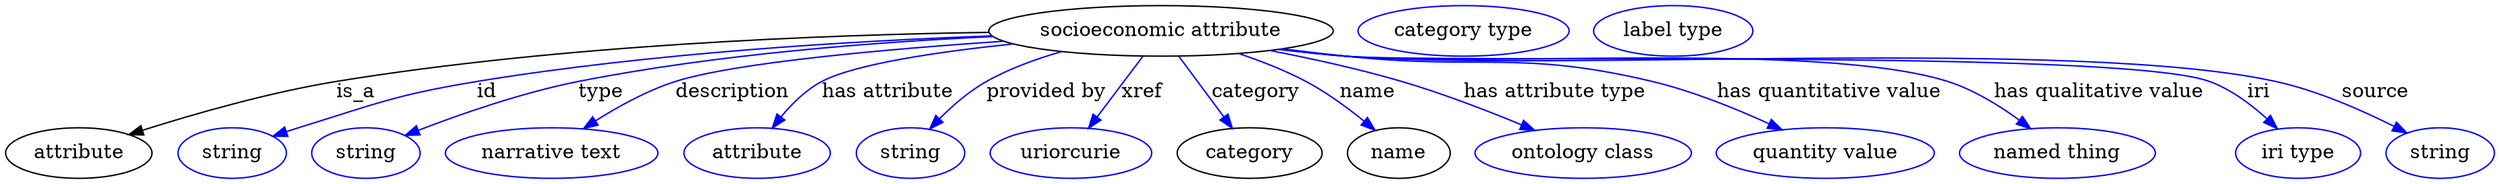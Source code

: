 digraph {
	graph [bb="0,0,1765.3,123"];
	node [label="\N"];
	"socioeconomic attribute"	[height=0.5,
		label="socioeconomic attribute",
		pos="819,105",
		width=3.3941];
	attribute	[height=0.5,
		pos="51.995,18",
		width=1.4443];
	"socioeconomic attribute" -> attribute	[label=is_a,
		lp="253,61.5",
		pos="e,88.065,31.025 697.16,103.56 579.27,101.51 395.89,94.032 239,69 189.95,61.175 135.21,45.72 97.693,34.053"];
	id	[color=blue,
		height=0.5,
		label=string,
		pos="160,18",
		width=1.0652];
	"socioeconomic attribute" -> id	[color=blue,
		label=id,
		lp="341,61.5",
		pos="e,189.38,29.712 698.68,101.47 600.1,97.919 457.26,89.411 334,69 286.72,61.172 234.05,44.936 199.17,33.082",
		style=solid];
	type	[color=blue,
		height=0.5,
		label=string,
		pos="255,18",
		width=1.0652];
	"socioeconomic attribute" -> type	[color=blue,
		label=type,
		lp="422,61.5",
		pos="e,282.82,30.508 699.61,101 616.59,97.178 503.72,88.536 406,69 366.34,61.073 322.64,45.853 292.5,34.278",
		style=solid];
	description	[color=blue,
		height=0.5,
		label="narrative text",
		pos="387,18",
		width=2.0943];
	"socioeconomic attribute" -> description	[color=blue,
		label=description,
		lp="514.5,61.5",
		pos="e,409.38,35.406 707.1,97.712 623.26,92.052 516.05,82.533 474,69 454.13,62.606 433.8,51.245 417.79,40.967",
		style=solid];
	"has attribute"	[color=blue,
		height=0.5,
		label=attribute,
		pos="532,18",
		width=1.4443];
	"socioeconomic attribute" -> "has attribute"	[color=blue,
		label="has attribute",
		lp="624,61.5",
		pos="e,542.46,35.748 713.41,95.842 659.58,90.281 600.58,81.606 577,69 565.84,63.04 556.07,53.176 548.51,43.778",
		style=solid];
	"provided by"	[color=blue,
		height=0.5,
		label=string,
		pos="640,18",
		width=1.0652];
	"socioeconomic attribute" -> "provided by"	[color=blue,
		label="provided by",
		lp="736.5,61.5",
		pos="e,653.59,35.116 747.91,90.347 729.65,85.186 710.52,78.241 694,69 681.68,62.11 669.93,51.856 660.57,42.424",
		style=solid];
	xref	[color=blue,
		height=0.5,
		label=uriorcurie,
		pos="754,18",
		width=1.5887];
	"socioeconomic attribute" -> xref	[color=blue,
		label=xref,
		lp="805.5,61.5",
		pos="e,766.69,35.597 805.84,86.799 796.38,74.426 783.48,57.555 772.91,43.738",
		style=solid];
	category	[height=0.5,
		pos="881,18",
		width=1.4263];
	"socioeconomic attribute" -> category	[color=blue,
		label=category,
		lp="885.5,61.5",
		pos="e,868.89,35.597 831.54,86.799 840.57,74.426 852.87,57.555 862.95,43.738",
		style=solid];
	name	[height=0.5,
		pos="987,18",
		width=1.011];
	"socioeconomic attribute" -> name	[color=blue,
		label=name,
		lp="965,61.5",
		pos="e,970.11,34.206 873.54,88.839 889.29,83.525 906.21,76.878 921,69 935.63,61.203 950.48,50.278 962.38,40.628",
		style=solid];
	"has attribute type"	[color=blue,
		height=0.5,
		label="ontology class",
		pos="1118,18",
		width=2.1304];
	"socioeconomic attribute" -> "has attribute type"	[color=blue,
		label="has attribute type",
		lp="1098,61.5",
		pos="e,1083.5,34.182 895.83,90.999 925.24,85.29 958.93,77.853 989,69 1017.9,60.494 1049.4,48.329 1074.1,38.128",
		style=solid];
	"has quantitative value"	[color=blue,
		height=0.5,
		label="quantity value",
		pos="1290,18",
		width=2.1484];
	"socioeconomic attribute" -> "has quantitative value"	[color=blue,
		label="has quantitative value",
		lp="1293,61.5",
		pos="e,1259.3,34.55 905.25,92.23 920.16,90.361 935.51,88.539 950,87 1046.2,76.77 1072.9,91.48 1167,69 1195.7,62.153 1226.4,49.669 1250,\
38.89",
		style=solid];
	"has qualitative value"	[color=blue,
		height=0.5,
		label="named thing",
		pos="1455,18",
		width=1.9318];
	"socioeconomic attribute" -> "has qualitative value"	[color=blue,
		label="has qualitative value",
		lp="1484.5,61.5",
		pos="e,1436,35.329 903.44,91.945 918.9,90.051 934.91,88.294 950,87 1044.6,78.881 1286.4,97.618 1377,69 1395.3,63.22 1413.5,51.976 1427.7,\
41.612",
		style=solid];
	iri	[color=blue,
		height=0.5,
		label="iri type",
		pos="1626,18",
		width=1.2277];
	"socioeconomic attribute" -> iri	[color=blue,
		label=iri,
		lp="1598,61.5",
		pos="e,1611.2,35.377 902.73,91.872 918.41,89.96 934.68,88.216 950,87 1017.9,81.609 1499,92.372 1563,69 1578.2,63.45 1592.5,52.68 1603.7,\
42.553",
		style=solid];
	source	[color=blue,
		height=0.5,
		label=string,
		pos="1727,18",
		width=1.0652];
	"socioeconomic attribute" -> source	[color=blue,
		label=source,
		lp="1681,61.5",
		pos="e,1703.2,32.321 902.72,91.846 918.4,89.936 934.68,88.2 950,87 1096.3,75.544 1466.7,100.38 1610,69 1639.8,62.48 1671.4,48.462 1694.3,\
36.923",
		style=solid];
	"named thing_category"	[color=blue,
		height=0.5,
		label="category type",
		pos="1034,105",
		width=2.0762];
	attribute_name	[color=blue,
		height=0.5,
		label="label type",
		pos="1183,105",
		width=1.5707];
}
